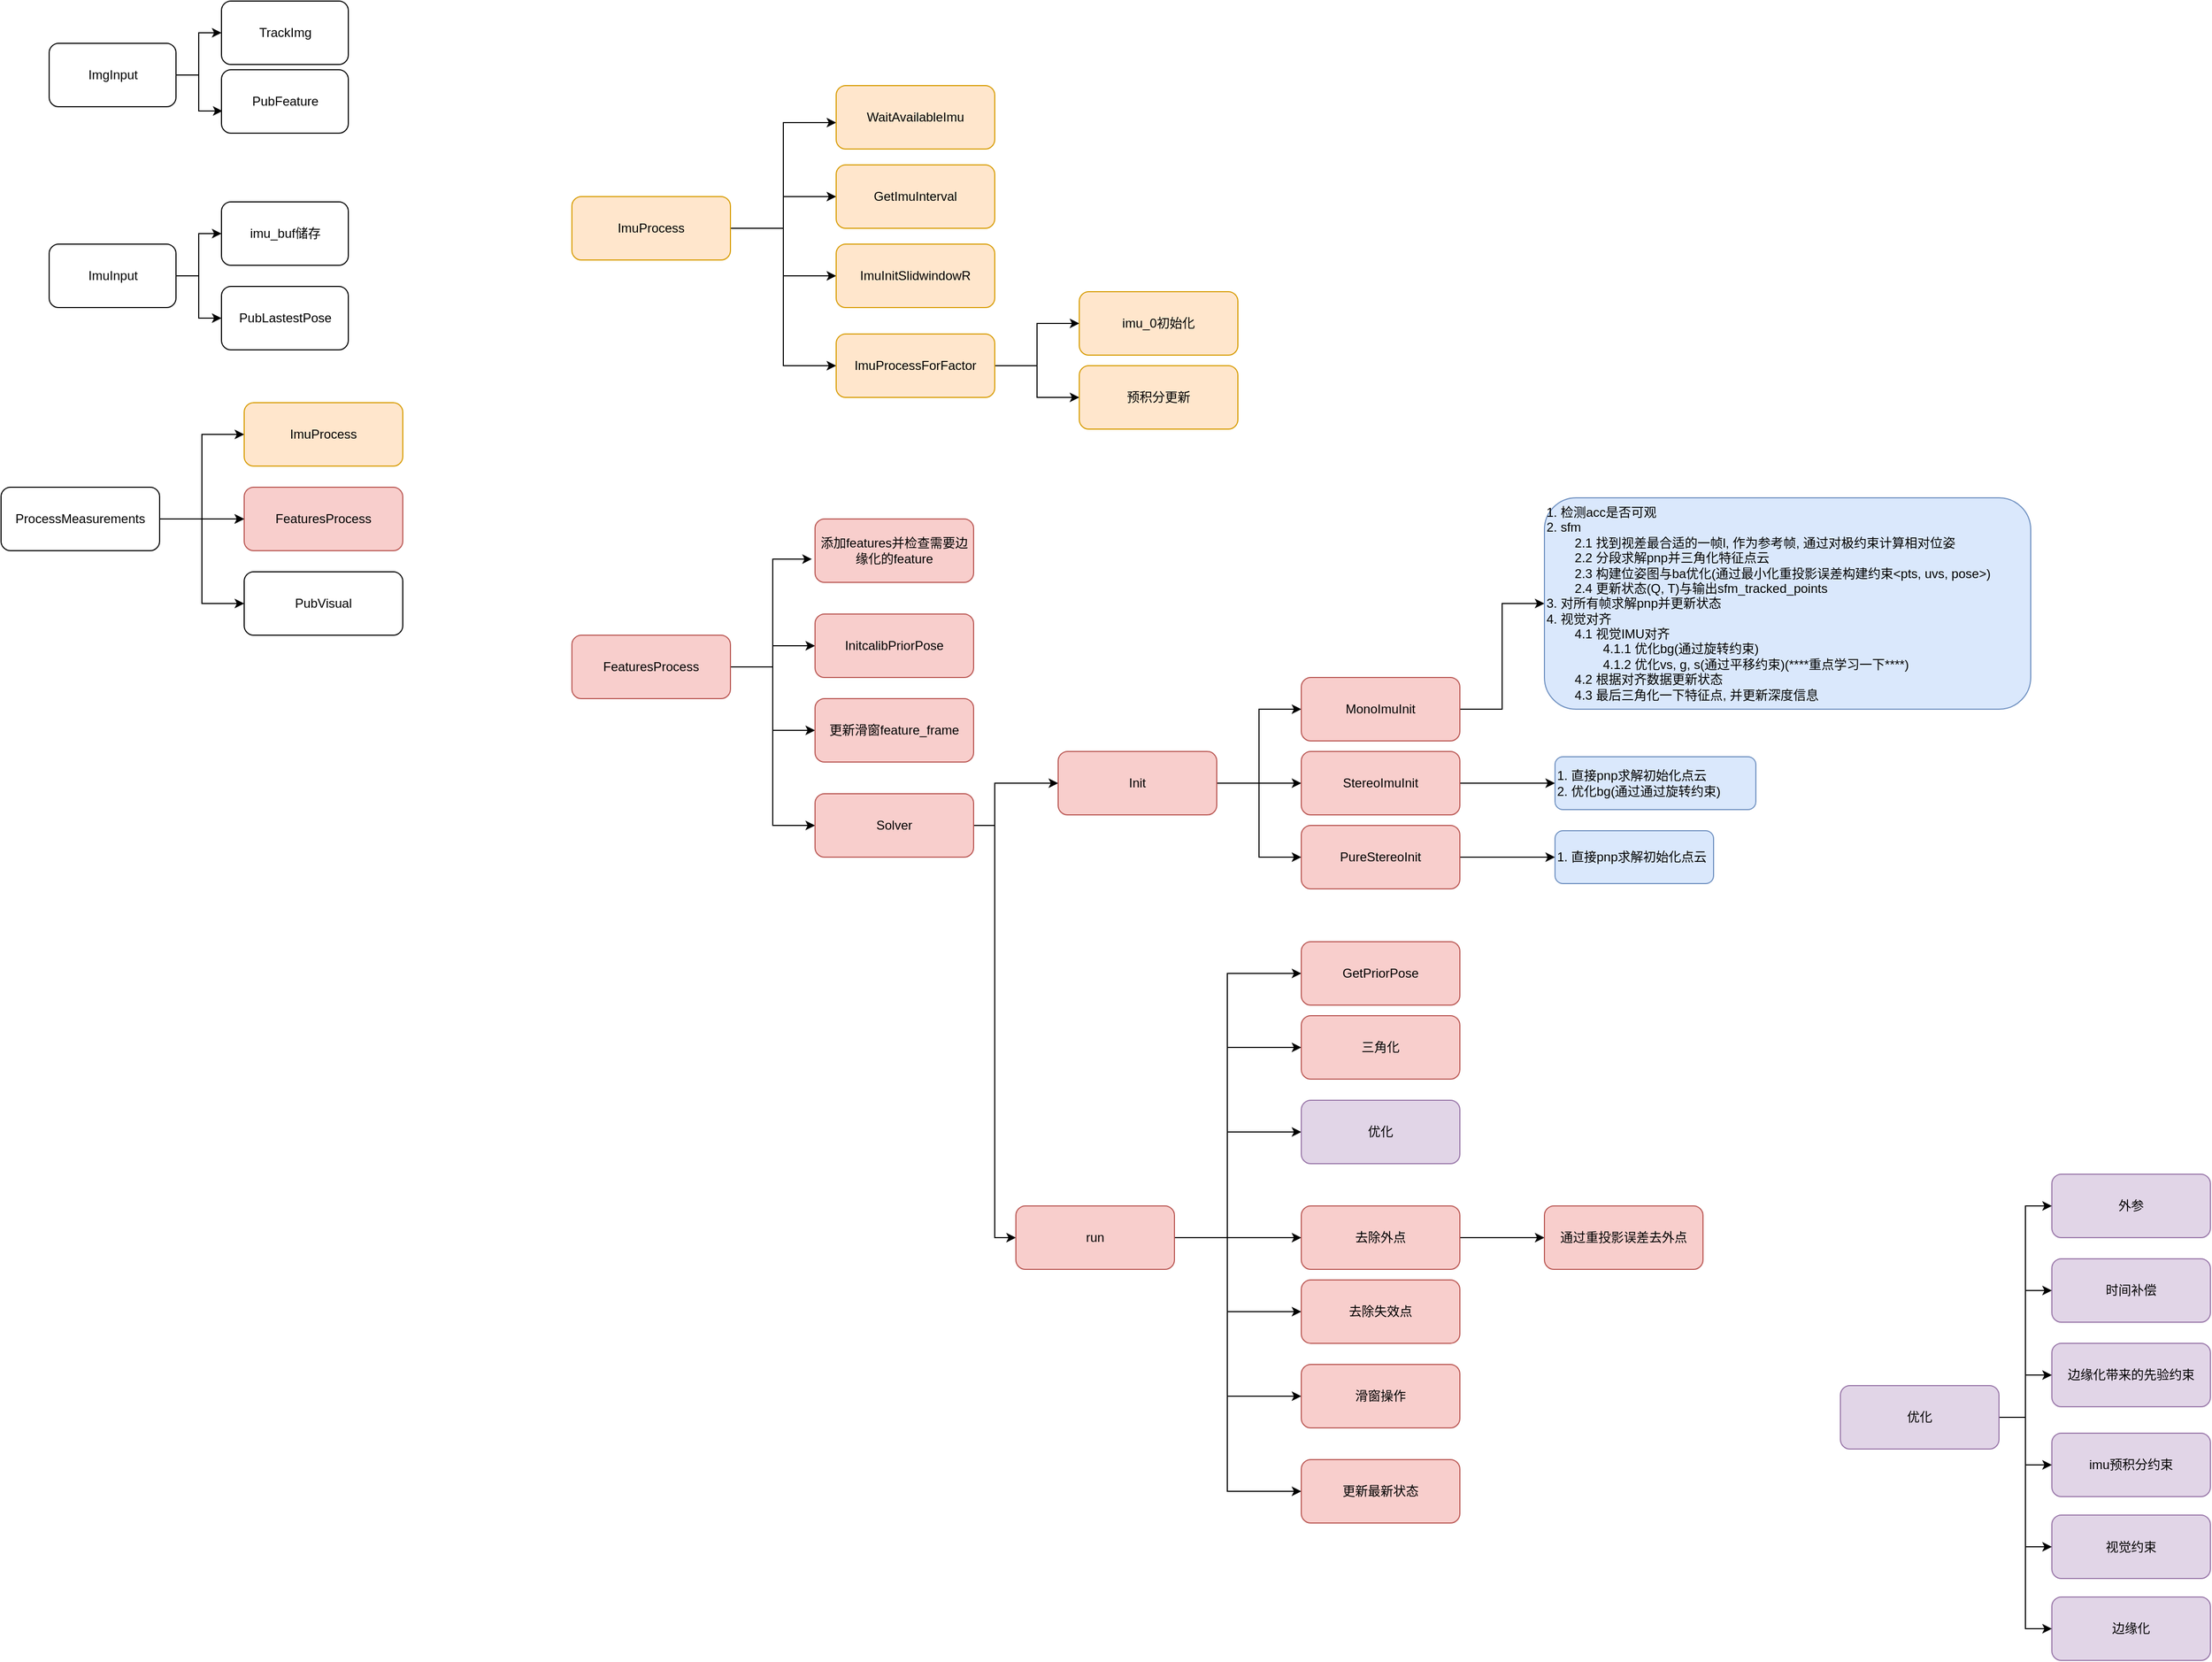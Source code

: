 <mxfile version="12.2.4" pages="2"><diagram id="6YPuCPbwNbRKC0B-_LnY" name="Page-1"><mxGraphModel dx="1263" dy="757" grid="1" gridSize="10" guides="1" tooltips="1" connect="1" arrows="1" fold="1" page="1" pageScale="1" pageWidth="2339" pageHeight="3300" math="0" shadow="0"><root><mxCell id="0"/><mxCell id="1" parent="0"/><mxCell id="4" value="" style="edgeStyle=orthogonalEdgeStyle;rounded=0;orthogonalLoop=1;jettySize=auto;html=1;" parent="1" source="2" target="3" edge="1"><mxGeometry relative="1" as="geometry"/></mxCell><mxCell id="19" style="edgeStyle=orthogonalEdgeStyle;rounded=0;orthogonalLoop=1;jettySize=auto;html=1;entryX=0.008;entryY=0.65;entryDx=0;entryDy=0;entryPerimeter=0;" parent="1" source="2" target="18" edge="1"><mxGeometry relative="1" as="geometry"/></mxCell><mxCell id="2" value="ImgInput" style="rounded=1;whiteSpace=wrap;html=1;" parent="1" vertex="1"><mxGeometry x="105.5" y="100" width="120" height="60" as="geometry"/></mxCell><mxCell id="3" value="TrackImg" style="rounded=1;whiteSpace=wrap;html=1;" parent="1" vertex="1"><mxGeometry x="268.5" y="60" width="120" height="60" as="geometry"/></mxCell><mxCell id="9" value="" style="edgeStyle=orthogonalEdgeStyle;rounded=0;orthogonalLoop=1;jettySize=auto;html=1;" parent="1" source="7" target="8" edge="1"><mxGeometry relative="1" as="geometry"/></mxCell><mxCell id="11" value="" style="edgeStyle=orthogonalEdgeStyle;rounded=0;orthogonalLoop=1;jettySize=auto;html=1;" parent="1" source="7" target="10" edge="1"><mxGeometry relative="1" as="geometry"/></mxCell><mxCell id="7" value="ImuInput" style="rounded=1;whiteSpace=wrap;html=1;" parent="1" vertex="1"><mxGeometry x="105.5" y="290" width="120" height="60" as="geometry"/></mxCell><mxCell id="10" value="PubLastestPose" style="rounded=1;whiteSpace=wrap;html=1;" parent="1" vertex="1"><mxGeometry x="268.5" y="330" width="120" height="60" as="geometry"/></mxCell><mxCell id="8" value="imu_buf储存" style="rounded=1;whiteSpace=wrap;html=1;" parent="1" vertex="1"><mxGeometry x="268.5" y="250" width="120" height="60" as="geometry"/></mxCell><mxCell id="15" value="" style="edgeStyle=orthogonalEdgeStyle;rounded=0;orthogonalLoop=1;jettySize=auto;html=1;exitX=1;exitY=0.5;exitDx=0;exitDy=0;" parent="1" source="13" target="14" edge="1"><mxGeometry relative="1" as="geometry"><Array as="points"><mxPoint x="250" y="550"/><mxPoint x="250" y="470"/></Array></mxGeometry></mxCell><mxCell id="17" value="" style="edgeStyle=orthogonalEdgeStyle;rounded=0;orthogonalLoop=1;jettySize=auto;html=1;" parent="1" source="13" target="16" edge="1"><mxGeometry relative="1" as="geometry"/></mxCell><mxCell id="22" style="edgeStyle=orthogonalEdgeStyle;rounded=0;orthogonalLoop=1;jettySize=auto;html=1;entryX=0;entryY=0.5;entryDx=0;entryDy=0;" parent="1" source="13" target="21" edge="1"><mxGeometry relative="1" as="geometry"/></mxCell><mxCell id="13" value="ProcessMeasurements" style="rounded=1;whiteSpace=wrap;html=1;" parent="1" vertex="1"><mxGeometry x="60" y="520" width="150" height="60" as="geometry"/></mxCell><mxCell id="14" value="ImuProcess" style="rounded=1;whiteSpace=wrap;html=1;fillColor=#ffe6cc;strokeColor=#d79b00;" parent="1" vertex="1"><mxGeometry x="290" y="440" width="150" height="60" as="geometry"/></mxCell><mxCell id="18" value="PubFeature" style="rounded=1;whiteSpace=wrap;html=1;" parent="1" vertex="1"><mxGeometry x="268.5" y="125" width="120" height="60" as="geometry"/></mxCell><mxCell id="21" value="PubVisual" style="rounded=1;whiteSpace=wrap;html=1;" parent="1" vertex="1"><mxGeometry x="290" y="600" width="150" height="60" as="geometry"/></mxCell><mxCell id="16" value="FeaturesProcess" style="rounded=1;whiteSpace=wrap;html=1;fillColor=#f8cecc;strokeColor=#b85450;" parent="1" vertex="1"><mxGeometry x="290" y="520" width="150" height="60" as="geometry"/></mxCell><mxCell id="23" value="" style="edgeStyle=orthogonalEdgeStyle;rounded=0;orthogonalLoop=1;jettySize=auto;html=1;" parent="1" source="13" target="16" edge="1"><mxGeometry relative="1" as="geometry"><mxPoint x="210" y="550" as="sourcePoint"/><mxPoint x="365" y="490" as="targetPoint"/></mxGeometry></mxCell><mxCell id="26" value="" style="edgeStyle=orthogonalEdgeStyle;rounded=0;orthogonalLoop=1;jettySize=auto;html=1;" parent="1" source="24" target="25" edge="1"><mxGeometry relative="1" as="geometry"><Array as="points"><mxPoint x="800" y="275"/><mxPoint x="800" y="175"/></Array></mxGeometry></mxCell><mxCell id="30" style="edgeStyle=orthogonalEdgeStyle;rounded=0;orthogonalLoop=1;jettySize=auto;html=1;entryX=0;entryY=0.5;entryDx=0;entryDy=0;" parent="1" source="24" target="27" edge="1"><mxGeometry relative="1" as="geometry"/></mxCell><mxCell id="31" style="edgeStyle=orthogonalEdgeStyle;rounded=0;orthogonalLoop=1;jettySize=auto;html=1;entryX=0;entryY=0.5;entryDx=0;entryDy=0;" parent="1" source="24" target="28" edge="1"><mxGeometry relative="1" as="geometry"><Array as="points"><mxPoint x="800" y="275"/><mxPoint x="800" y="320"/></Array></mxGeometry></mxCell><mxCell id="32" style="edgeStyle=orthogonalEdgeStyle;rounded=0;orthogonalLoop=1;jettySize=auto;html=1;entryX=0;entryY=0.5;entryDx=0;entryDy=0;" parent="1" source="24" target="29" edge="1"><mxGeometry relative="1" as="geometry"/></mxCell><mxCell id="24" value="ImuProcess" style="rounded=1;whiteSpace=wrap;html=1;fillColor=#ffe6cc;strokeColor=#d79b00;" parent="1" vertex="1"><mxGeometry x="600" y="245" width="150" height="60" as="geometry"/></mxCell><mxCell id="25" value="WaitAvailableImu" style="rounded=1;whiteSpace=wrap;html=1;fillColor=#ffe6cc;strokeColor=#d79b00;" parent="1" vertex="1"><mxGeometry x="850" y="140" width="150" height="60" as="geometry"/></mxCell><mxCell id="27" value="GetImuInterval" style="rounded=1;whiteSpace=wrap;html=1;fillColor=#ffe6cc;strokeColor=#d79b00;" parent="1" vertex="1"><mxGeometry x="850" y="215" width="150" height="60" as="geometry"/></mxCell><mxCell id="28" value="ImuInitSlidwindowR" style="rounded=1;whiteSpace=wrap;html=1;fillColor=#ffe6cc;strokeColor=#d79b00;" parent="1" vertex="1"><mxGeometry x="850" y="290" width="150" height="60" as="geometry"/></mxCell><mxCell id="34" value="" style="edgeStyle=orthogonalEdgeStyle;rounded=0;orthogonalLoop=1;jettySize=auto;html=1;" parent="1" source="29" target="33" edge="1"><mxGeometry relative="1" as="geometry"/></mxCell><mxCell id="35" style="edgeStyle=orthogonalEdgeStyle;rounded=0;orthogonalLoop=1;jettySize=auto;html=1;entryX=0;entryY=0.5;entryDx=0;entryDy=0;" parent="1" source="29" target="36" edge="1"><mxGeometry relative="1" as="geometry"><mxPoint x="1080" y="425" as="targetPoint"/><Array as="points"><mxPoint x="1040" y="405"/><mxPoint x="1040" y="435"/></Array></mxGeometry></mxCell><mxCell id="29" value="ImuProcessForFactor" style="rounded=1;whiteSpace=wrap;html=1;fillColor=#ffe6cc;strokeColor=#d79b00;" parent="1" vertex="1"><mxGeometry x="850" y="375" width="150" height="60" as="geometry"/></mxCell><mxCell id="33" value="imu_0初始化" style="rounded=1;whiteSpace=wrap;html=1;fillColor=#ffe6cc;strokeColor=#d79b00;" parent="1" vertex="1"><mxGeometry x="1080" y="335" width="150" height="60" as="geometry"/></mxCell><mxCell id="36" value="预积分更新" style="rounded=1;whiteSpace=wrap;html=1;fillColor=#ffe6cc;strokeColor=#d79b00;" parent="1" vertex="1"><mxGeometry x="1080" y="405" width="150" height="60" as="geometry"/></mxCell><mxCell id="43" style="edgeStyle=orthogonalEdgeStyle;rounded=0;orthogonalLoop=1;jettySize=auto;html=1;entryX=-0.02;entryY=0.633;entryDx=0;entryDy=0;entryPerimeter=0;" parent="1" source="37" target="38" edge="1"><mxGeometry relative="1" as="geometry"><Array as="points"><mxPoint x="790" y="690"/><mxPoint x="790" y="588"/></Array></mxGeometry></mxCell><mxCell id="44" style="edgeStyle=orthogonalEdgeStyle;rounded=0;orthogonalLoop=1;jettySize=auto;html=1;" parent="1" source="37" target="40" edge="1"><mxGeometry relative="1" as="geometry"/></mxCell><mxCell id="45" style="edgeStyle=orthogonalEdgeStyle;rounded=0;orthogonalLoop=1;jettySize=auto;html=1;entryX=0;entryY=0.5;entryDx=0;entryDy=0;" parent="1" source="37" target="41" edge="1"><mxGeometry relative="1" as="geometry"/></mxCell><mxCell id="46" style="edgeStyle=orthogonalEdgeStyle;rounded=0;orthogonalLoop=1;jettySize=auto;html=1;entryX=0;entryY=0.5;entryDx=0;entryDy=0;" parent="1" source="37" target="42" edge="1"><mxGeometry relative="1" as="geometry"/></mxCell><mxCell id="37" value="FeaturesProcess" style="rounded=1;whiteSpace=wrap;html=1;fillColor=#f8cecc;strokeColor=#b85450;" parent="1" vertex="1"><mxGeometry x="600" y="660" width="150" height="60" as="geometry"/></mxCell><mxCell id="38" value="添加features并检查需要边缘化的feature" style="rounded=1;whiteSpace=wrap;html=1;fillColor=#f8cecc;strokeColor=#b85450;" parent="1" vertex="1"><mxGeometry x="830" y="550" width="150" height="60" as="geometry"/></mxCell><mxCell id="40" value="InitcalibPriorPose" style="rounded=1;whiteSpace=wrap;html=1;fillColor=#f8cecc;strokeColor=#b85450;" parent="1" vertex="1"><mxGeometry x="830" y="640" width="150" height="60" as="geometry"/></mxCell><mxCell id="41" value="更新滑窗feature_frame" style="rounded=1;whiteSpace=wrap;html=1;fillColor=#f8cecc;strokeColor=#b85450;" parent="1" vertex="1"><mxGeometry x="830" y="720" width="150" height="60" as="geometry"/></mxCell><mxCell id="49" value="" style="edgeStyle=orthogonalEdgeStyle;rounded=0;orthogonalLoop=1;jettySize=auto;html=1;" parent="1" source="42" target="48" edge="1"><mxGeometry relative="1" as="geometry"><Array as="points"><mxPoint x="1000" y="840"/><mxPoint x="1000" y="800"/></Array></mxGeometry></mxCell><mxCell id="51" style="edgeStyle=orthogonalEdgeStyle;rounded=0;orthogonalLoop=1;jettySize=auto;html=1;entryX=0;entryY=0.5;entryDx=0;entryDy=0;" parent="1" source="42" target="50" edge="1"><mxGeometry relative="1" as="geometry"/></mxCell><mxCell id="42" value="Solver" style="rounded=1;whiteSpace=wrap;html=1;fillColor=#f8cecc;strokeColor=#b85450;" parent="1" vertex="1"><mxGeometry x="830" y="810" width="150" height="60" as="geometry"/></mxCell><mxCell id="53" value="" style="edgeStyle=orthogonalEdgeStyle;rounded=0;orthogonalLoop=1;jettySize=auto;html=1;" parent="1" source="48" target="52" edge="1"><mxGeometry relative="1" as="geometry"><Array as="points"><mxPoint x="1250" y="800"/><mxPoint x="1250" y="730"/></Array></mxGeometry></mxCell><mxCell id="57" style="edgeStyle=orthogonalEdgeStyle;rounded=0;orthogonalLoop=1;jettySize=auto;html=1;" parent="1" source="48" target="54" edge="1"><mxGeometry relative="1" as="geometry"/></mxCell><mxCell id="58" style="edgeStyle=orthogonalEdgeStyle;rounded=0;orthogonalLoop=1;jettySize=auto;html=1;entryX=0;entryY=0.5;entryDx=0;entryDy=0;" parent="1" source="48" target="55" edge="1"><mxGeometry relative="1" as="geometry"/></mxCell><mxCell id="48" value="Init" style="rounded=1;whiteSpace=wrap;html=1;fillColor=#f8cecc;strokeColor=#b85450;" parent="1" vertex="1"><mxGeometry x="1060" y="770" width="150" height="60" as="geometry"/></mxCell><mxCell id="104" value="" style="edgeStyle=orthogonalEdgeStyle;rounded=0;orthogonalLoop=1;jettySize=auto;html=1;" edge="1" parent="1" source="52" target="103"><mxGeometry relative="1" as="geometry"/></mxCell><mxCell id="52" value="MonoImuInit" style="rounded=1;whiteSpace=wrap;html=1;fillColor=#f8cecc;strokeColor=#b85450;shadow=0;" parent="1" vertex="1"><mxGeometry x="1290" y="700" width="150" height="60" as="geometry"/></mxCell><mxCell id="103" value="&lt;div&gt;1. 检测acc是否可观&lt;/div&gt;&lt;div&gt;2. sfm&lt;/div&gt;&lt;div&gt;&lt;span style=&quot;white-space: pre&quot;&gt;&#9;&lt;/span&gt;2.1 找到视差最合适的一帧l, 作为参考帧, 通过对极约束计算相对位姿&lt;/div&gt;&lt;div&gt;&lt;span style=&quot;white-space: pre&quot;&gt;&#9;&lt;/span&gt;2.2 分段求解pnp并三角化特征点云&lt;/div&gt;&lt;div&gt;&lt;span style=&quot;white-space: pre&quot;&gt;&#9;&lt;/span&gt;2.3 构建位姿图与ba优化(通过最小化重投影误差构建约束&amp;lt;pts, uvs, pose&amp;gt;)&lt;/div&gt;&lt;div&gt;&lt;span style=&quot;white-space: pre&quot;&gt;&#9;&lt;/span&gt;2.4 更新状态(Q, T)与输出sfm_tracked_points&amp;nbsp; &amp;nbsp;&lt;/div&gt;&lt;div&gt;3. 对所有帧求解pnp并更新状态&lt;/div&gt;&lt;div&gt;4. 视觉对齐&lt;/div&gt;&lt;div&gt;&lt;span style=&quot;white-space: pre&quot;&gt;&#9;&lt;/span&gt;4.1 视觉IMU对齐&lt;/div&gt;&lt;div&gt;&lt;span style=&quot;white-space: pre&quot;&gt;&#9;&#9;&lt;/span&gt;4.1.1 优化bg(通过旋转约束)&lt;/div&gt;&lt;div&gt;&lt;span style=&quot;white-space: pre&quot;&gt;&#9;&#9;&lt;/span&gt;4.1.2 优化vs, g, s(通过平移约束)(****重点学习一下****)&lt;/div&gt;&lt;div&gt;&lt;span style=&quot;white-space: pre&quot;&gt;&#9;&lt;/span&gt;4.2 根据对齐数据更新状态&lt;/div&gt;&lt;div&gt;&lt;span style=&quot;white-space: pre&quot;&gt;&#9;&lt;/span&gt;4.3 最后三角化一下特征点, 并更新深度信息&lt;/div&gt;" style="rounded=1;whiteSpace=wrap;html=1;fillColor=#dae8fc;strokeColor=#6c8ebf;shadow=0;align=left;" vertex="1" parent="1"><mxGeometry x="1520" y="530" width="460" height="200" as="geometry"/></mxCell><mxCell id="60" value="" style="edgeStyle=orthogonalEdgeStyle;rounded=0;orthogonalLoop=1;jettySize=auto;html=1;" parent="1" source="50" target="59" edge="1"><mxGeometry relative="1" as="geometry"><Array as="points"><mxPoint x="1220" y="1230"/><mxPoint x="1220" y="980"/></Array></mxGeometry></mxCell><mxCell id="68" style="edgeStyle=orthogonalEdgeStyle;rounded=0;orthogonalLoop=1;jettySize=auto;html=1;entryX=0;entryY=0.5;entryDx=0;entryDy=0;" parent="1" source="50" target="61" edge="1"><mxGeometry relative="1" as="geometry"><Array as="points"><mxPoint x="1220" y="1230"/><mxPoint x="1220" y="1050"/></Array></mxGeometry></mxCell><mxCell id="69" style="edgeStyle=orthogonalEdgeStyle;rounded=0;orthogonalLoop=1;jettySize=auto;html=1;entryX=0;entryY=0.5;entryDx=0;entryDy=0;" parent="1" source="50" target="62" edge="1"><mxGeometry relative="1" as="geometry"><Array as="points"><mxPoint x="1220" y="1230"/><mxPoint x="1220" y="1130"/></Array></mxGeometry></mxCell><mxCell id="70" style="edgeStyle=orthogonalEdgeStyle;rounded=0;orthogonalLoop=1;jettySize=auto;html=1;" parent="1" source="50" target="63" edge="1"><mxGeometry relative="1" as="geometry"><Array as="points"><mxPoint x="1240" y="1230"/><mxPoint x="1240" y="1230"/></Array></mxGeometry></mxCell><mxCell id="71" style="edgeStyle=orthogonalEdgeStyle;rounded=0;orthogonalLoop=1;jettySize=auto;html=1;entryX=0;entryY=0.5;entryDx=0;entryDy=0;" parent="1" source="50" target="64" edge="1"><mxGeometry relative="1" as="geometry"><Array as="points"><mxPoint x="1220" y="1230"/><mxPoint x="1220" y="1300"/></Array></mxGeometry></mxCell><mxCell id="72" style="edgeStyle=orthogonalEdgeStyle;rounded=0;orthogonalLoop=1;jettySize=auto;html=1;entryX=0;entryY=0.5;entryDx=0;entryDy=0;" parent="1" source="50" target="66" edge="1"><mxGeometry relative="1" as="geometry"><Array as="points"><mxPoint x="1220" y="1230"/><mxPoint x="1220" y="1380"/></Array></mxGeometry></mxCell><mxCell id="73" style="edgeStyle=orthogonalEdgeStyle;rounded=0;orthogonalLoop=1;jettySize=auto;html=1;entryX=0;entryY=0.5;entryDx=0;entryDy=0;" parent="1" source="50" target="67" edge="1"><mxGeometry relative="1" as="geometry"><Array as="points"><mxPoint x="1220" y="1230"/><mxPoint x="1220" y="1470"/></Array></mxGeometry></mxCell><mxCell id="50" value="run" style="rounded=1;whiteSpace=wrap;html=1;fillColor=#f8cecc;strokeColor=#b85450;" parent="1" vertex="1"><mxGeometry x="1020" y="1200" width="150" height="60" as="geometry"/></mxCell><mxCell id="59" value="GetPriorPose" style="rounded=1;whiteSpace=wrap;html=1;fillColor=#f8cecc;strokeColor=#b85450;" parent="1" vertex="1"><mxGeometry x="1290" y="950" width="150" height="60" as="geometry"/></mxCell><mxCell id="106" value="" style="edgeStyle=orthogonalEdgeStyle;rounded=0;orthogonalLoop=1;jettySize=auto;html=1;" edge="1" parent="1" source="54" target="105"><mxGeometry relative="1" as="geometry"/></mxCell><mxCell id="54" value="StereoImuInit" style="rounded=1;whiteSpace=wrap;html=1;fillColor=#f8cecc;strokeColor=#b85450;" parent="1" vertex="1"><mxGeometry x="1290" y="770" width="150" height="60" as="geometry"/></mxCell><mxCell id="105" value="1. 直接pnp求解初始化点云&lt;br&gt;2. 优化bg(通过通过旋转约束)" style="rounded=1;whiteSpace=wrap;html=1;fillColor=#dae8fc;strokeColor=#6c8ebf;align=left;" vertex="1" parent="1"><mxGeometry x="1530" y="775" width="190" height="50" as="geometry"/></mxCell><mxCell id="109" value="" style="edgeStyle=orthogonalEdgeStyle;rounded=0;orthogonalLoop=1;jettySize=auto;html=1;" edge="1" parent="1" source="55" target="107"><mxGeometry relative="1" as="geometry"><mxPoint x="1520" y="870" as="targetPoint"/></mxGeometry></mxCell><mxCell id="55" value="PureStereoInit" style="rounded=1;whiteSpace=wrap;html=1;fillColor=#f8cecc;strokeColor=#b85450;" parent="1" vertex="1"><mxGeometry x="1290" y="840" width="150" height="60" as="geometry"/></mxCell><mxCell id="61" value="三角化" style="rounded=1;whiteSpace=wrap;html=1;fillColor=#f8cecc;strokeColor=#b85450;" parent="1" vertex="1"><mxGeometry x="1290" y="1020" width="150" height="60" as="geometry"/></mxCell><mxCell id="62" value="优化" style="rounded=1;whiteSpace=wrap;html=1;fillColor=#e1d5e7;strokeColor=#9673a6;" parent="1" vertex="1"><mxGeometry x="1290" y="1100" width="150" height="60" as="geometry"/></mxCell><mxCell id="111" value="" style="edgeStyle=orthogonalEdgeStyle;rounded=0;orthogonalLoop=1;jettySize=auto;html=1;" edge="1" parent="1" source="63" target="110"><mxGeometry relative="1" as="geometry"/></mxCell><mxCell id="63" value="去除外点" style="rounded=1;whiteSpace=wrap;html=1;fillColor=#f8cecc;strokeColor=#b85450;" parent="1" vertex="1"><mxGeometry x="1290" y="1200" width="150" height="60" as="geometry"/></mxCell><mxCell id="110" value="通过重投影误差去外点" style="rounded=1;whiteSpace=wrap;html=1;fillColor=#f8cecc;strokeColor=#b85450;" vertex="1" parent="1"><mxGeometry x="1520" y="1200" width="150" height="60" as="geometry"/></mxCell><mxCell id="64" value="去除失效点" style="rounded=1;whiteSpace=wrap;html=1;fillColor=#f8cecc;strokeColor=#b85450;" parent="1" vertex="1"><mxGeometry x="1290" y="1270" width="150" height="60" as="geometry"/></mxCell><mxCell id="66" value="滑窗操作" style="rounded=1;whiteSpace=wrap;html=1;fillColor=#f8cecc;strokeColor=#b85450;" parent="1" vertex="1"><mxGeometry x="1290" y="1350" width="150" height="60" as="geometry"/></mxCell><mxCell id="67" value="更新最新状态" style="rounded=1;whiteSpace=wrap;html=1;fillColor=#f8cecc;strokeColor=#b85450;" parent="1" vertex="1"><mxGeometry x="1290" y="1440" width="150" height="60" as="geometry"/></mxCell><mxCell id="87" value="时间补偿" style="rounded=1;whiteSpace=wrap;html=1;fillColor=#e1d5e7;strokeColor=#9673a6;" parent="1" vertex="1"><mxGeometry x="2000" y="1250" width="150" height="60" as="geometry"/></mxCell><mxCell id="88" value="外参" style="rounded=1;whiteSpace=wrap;html=1;fillColor=#e1d5e7;strokeColor=#9673a6;" parent="1" vertex="1"><mxGeometry x="2000" y="1170" width="150" height="60" as="geometry"/></mxCell><mxCell id="89" value="边缘化带来的先验约束" style="rounded=1;whiteSpace=wrap;html=1;fillColor=#e1d5e7;strokeColor=#9673a6;" parent="1" vertex="1"><mxGeometry x="2000" y="1330" width="150" height="60" as="geometry"/></mxCell><mxCell id="90" value="imu预积分约束" style="rounded=1;whiteSpace=wrap;html=1;fillColor=#e1d5e7;strokeColor=#9673a6;" parent="1" vertex="1"><mxGeometry x="2000" y="1415" width="150" height="60" as="geometry"/></mxCell><mxCell id="91" value="视觉约束" style="rounded=1;whiteSpace=wrap;html=1;fillColor=#e1d5e7;strokeColor=#9673a6;" parent="1" vertex="1"><mxGeometry x="2000" y="1492.5" width="150" height="60" as="geometry"/></mxCell><mxCell id="92" value="边缘化" style="rounded=1;whiteSpace=wrap;html=1;fillColor=#e1d5e7;strokeColor=#9673a6;" parent="1" vertex="1"><mxGeometry x="2000" y="1570" width="150" height="60" as="geometry"/></mxCell><mxCell id="94" style="edgeStyle=orthogonalEdgeStyle;rounded=0;orthogonalLoop=1;jettySize=auto;html=1;entryX=0;entryY=0.5;entryDx=0;entryDy=0;" parent="1" source="93" target="89" edge="1"><mxGeometry relative="1" as="geometry"/></mxCell><mxCell id="95" style="edgeStyle=orthogonalEdgeStyle;rounded=0;orthogonalLoop=1;jettySize=auto;html=1;entryX=0;entryY=0.5;entryDx=0;entryDy=0;" parent="1" source="93" target="90" edge="1"><mxGeometry relative="1" as="geometry"/></mxCell><mxCell id="96" style="edgeStyle=orthogonalEdgeStyle;rounded=0;orthogonalLoop=1;jettySize=auto;html=1;entryX=0;entryY=0.5;entryDx=0;entryDy=0;" parent="1" source="93" target="91" edge="1"><mxGeometry relative="1" as="geometry"/></mxCell><mxCell id="97" style="edgeStyle=orthogonalEdgeStyle;rounded=0;orthogonalLoop=1;jettySize=auto;html=1;entryX=0;entryY=0.5;entryDx=0;entryDy=0;" parent="1" source="93" target="92" edge="1"><mxGeometry relative="1" as="geometry"/></mxCell><mxCell id="98" style="edgeStyle=orthogonalEdgeStyle;rounded=0;orthogonalLoop=1;jettySize=auto;html=1;entryX=0;entryY=0.5;entryDx=0;entryDy=0;" parent="1" source="93" target="87" edge="1"><mxGeometry relative="1" as="geometry"/></mxCell><mxCell id="99" style="edgeStyle=orthogonalEdgeStyle;rounded=0;orthogonalLoop=1;jettySize=auto;html=1;entryX=0;entryY=0.5;entryDx=0;entryDy=0;" parent="1" source="93" target="88" edge="1"><mxGeometry relative="1" as="geometry"/></mxCell><mxCell id="93" value="优化" style="rounded=1;whiteSpace=wrap;html=1;fillColor=#e1d5e7;strokeColor=#9673a6;" parent="1" vertex="1"><mxGeometry x="1800" y="1370" width="150" height="60" as="geometry"/></mxCell><mxCell id="107" value="1. 直接pnp求解初始化点云" style="rounded=1;whiteSpace=wrap;html=1;fillColor=#dae8fc;strokeColor=#6c8ebf;align=left;" vertex="1" parent="1"><mxGeometry x="1530" y="845" width="150" height="50" as="geometry"/></mxCell></root></mxGraphModel></diagram><diagram id="54rV3To7clPGiX683YU2" name="Page-2"><mxGraphModel dx="945" dy="757" grid="1" gridSize="10" guides="1" tooltips="1" connect="1" arrows="1" fold="1" page="1" pageScale="1" pageWidth="3300" pageHeight="4681" math="0" shadow="0"><root><mxCell id="ii2q7wzpM7lXdnzT9N-e-0"/><mxCell id="ii2q7wzpM7lXdnzT9N-e-1" parent="ii2q7wzpM7lXdnzT9N-e-0"/><mxCell id="pyv6SPsh95NTbY1XjgAr-0" value="" style="rounded=1;whiteSpace=wrap;html=1;" vertex="1" parent="ii2q7wzpM7lXdnzT9N-e-1"><mxGeometry x="70" y="240" width="120" height="60" as="geometry"/></mxCell></root></mxGraphModel></diagram></mxfile>